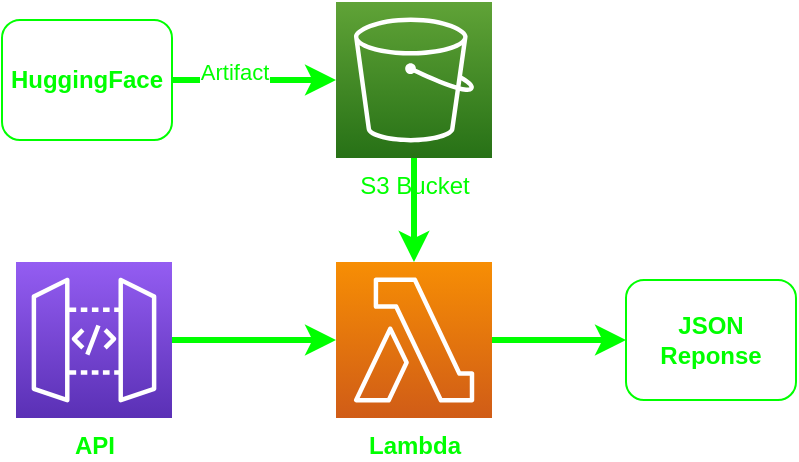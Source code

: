 <mxfile>
    <diagram id="WbnQ2vh4Vkf09thRLoM2" name="Page-1">
        <mxGraphModel dx="540" dy="582" grid="1" gridSize="10" guides="1" tooltips="1" connect="1" arrows="1" fold="1" page="1" pageScale="1" pageWidth="850" pageHeight="1100" math="0" shadow="0">
            <root>
                <mxCell id="0"/>
                <mxCell id="1" parent="0"/>
                <mxCell id="6" style="edgeStyle=none;html=1;entryX=0;entryY=0.5;entryDx=0;entryDy=0;entryPerimeter=0;strokeColor=#00FF00;strokeWidth=3;" parent="1" target="5" edge="1">
                    <mxGeometry relative="1" as="geometry">
                        <mxPoint x="138" y="179" as="sourcePoint"/>
                    </mxGeometry>
                </mxCell>
                <mxCell id="11" value="Artifact" style="edgeLabel;html=1;align=center;verticalAlign=middle;resizable=0;points=[];fontColor=#00FF00;" parent="6" vertex="1" connectable="0">
                    <mxGeometry x="-0.25" y="4" relative="1" as="geometry">
                        <mxPoint as="offset"/>
                    </mxGeometry>
                </mxCell>
                <mxCell id="8" style="edgeStyle=none;html=1;entryX=0;entryY=0.5;entryDx=0;entryDy=0;entryPerimeter=0;strokeColor=#00FF00;strokeWidth=3;" parent="1" source="3" target="4" edge="1">
                    <mxGeometry relative="1" as="geometry"/>
                </mxCell>
                <mxCell id="3" value="&lt;b&gt;&lt;font color=&quot;#00ff00&quot;&gt;API&lt;/font&gt;&lt;/b&gt;" style="sketch=0;points=[[0,0,0],[0.25,0,0],[0.5,0,0],[0.75,0,0],[1,0,0],[0,1,0],[0.25,1,0],[0.5,1,0],[0.75,1,0],[1,1,0],[0,0.25,0],[0,0.5,0],[0,0.75,0],[1,0.25,0],[1,0.5,0],[1,0.75,0]];outlineConnect=0;fontColor=#232F3E;gradientColor=#945DF2;gradientDirection=north;fillColor=#5A30B5;strokeColor=#ffffff;dashed=0;verticalLabelPosition=bottom;verticalAlign=top;align=center;html=1;fontSize=12;fontStyle=0;aspect=fixed;shape=mxgraph.aws4.resourceIcon;resIcon=mxgraph.aws4.api_gateway;" parent="1" vertex="1">
                    <mxGeometry x="60" y="270" width="78" height="78" as="geometry"/>
                </mxCell>
                <mxCell id="10" style="edgeStyle=none;html=1;exitX=1;exitY=0.5;exitDx=0;exitDy=0;exitPerimeter=0;entryX=0;entryY=0.5;entryDx=0;entryDy=0;strokeColor=#00FF00;strokeWidth=3;fontColor=#00FF00;" parent="1" source="4" target="9" edge="1">
                    <mxGeometry relative="1" as="geometry"/>
                </mxCell>
                <mxCell id="4" value="&lt;font color=&quot;#00ff00&quot;&gt;&lt;b&gt;Lambda&lt;/b&gt;&lt;/font&gt;" style="sketch=0;points=[[0,0,0],[0.25,0,0],[0.5,0,0],[0.75,0,0],[1,0,0],[0,1,0],[0.25,1,0],[0.5,1,0],[0.75,1,0],[1,1,0],[0,0.25,0],[0,0.5,0],[0,0.75,0],[1,0.25,0],[1,0.5,0],[1,0.75,0]];outlineConnect=0;fontColor=#232F3E;gradientColor=#F78E04;gradientDirection=north;fillColor=#D05C17;strokeColor=#ffffff;dashed=0;verticalLabelPosition=bottom;verticalAlign=top;align=center;html=1;fontSize=12;fontStyle=0;aspect=fixed;shape=mxgraph.aws4.resourceIcon;resIcon=mxgraph.aws4.lambda;" parent="1" vertex="1">
                    <mxGeometry x="220" y="270" width="78" height="78" as="geometry"/>
                </mxCell>
                <mxCell id="7" style="edgeStyle=none;html=1;strokeColor=#00FF00;strokeWidth=3;" parent="1" source="5" target="4" edge="1">
                    <mxGeometry relative="1" as="geometry"/>
                </mxCell>
                <mxCell id="5" value="&lt;font color=&quot;#00ff00&quot;&gt;S3 Bucket&lt;/font&gt;" style="sketch=0;points=[[0,0,0],[0.25,0,0],[0.5,0,0],[0.75,0,0],[1,0,0],[0,1,0],[0.25,1,0],[0.5,1,0],[0.75,1,0],[1,1,0],[0,0.25,0],[0,0.5,0],[0,0.75,0],[1,0.25,0],[1,0.5,0],[1,0.75,0]];outlineConnect=0;fontColor=#232F3E;gradientColor=#60A337;gradientDirection=north;fillColor=#277116;strokeColor=#ffffff;dashed=0;verticalLabelPosition=bottom;verticalAlign=top;align=center;html=1;fontSize=12;fontStyle=0;aspect=fixed;shape=mxgraph.aws4.resourceIcon;resIcon=mxgraph.aws4.s3;" parent="1" vertex="1">
                    <mxGeometry x="220" y="140" width="78" height="78" as="geometry"/>
                </mxCell>
                <mxCell id="9" value="&lt;font color=&quot;#00ff00&quot;&gt;&lt;b&gt;JSON Reponse&lt;/b&gt;&lt;/font&gt;" style="rounded=1;whiteSpace=wrap;html=1;strokeColor=#00FF00;fillColor=none;" parent="1" vertex="1">
                    <mxGeometry x="365" y="279" width="85" height="60" as="geometry"/>
                </mxCell>
                <mxCell id="12" value="&lt;font color=&quot;#00ff00&quot;&gt;&lt;b&gt;HuggingFace&lt;/b&gt;&lt;/font&gt;" style="rounded=1;whiteSpace=wrap;html=1;strokeColor=#00FF00;fillColor=none;" vertex="1" parent="1">
                    <mxGeometry x="53" y="149" width="85" height="60" as="geometry"/>
                </mxCell>
            </root>
        </mxGraphModel>
    </diagram>
</mxfile>